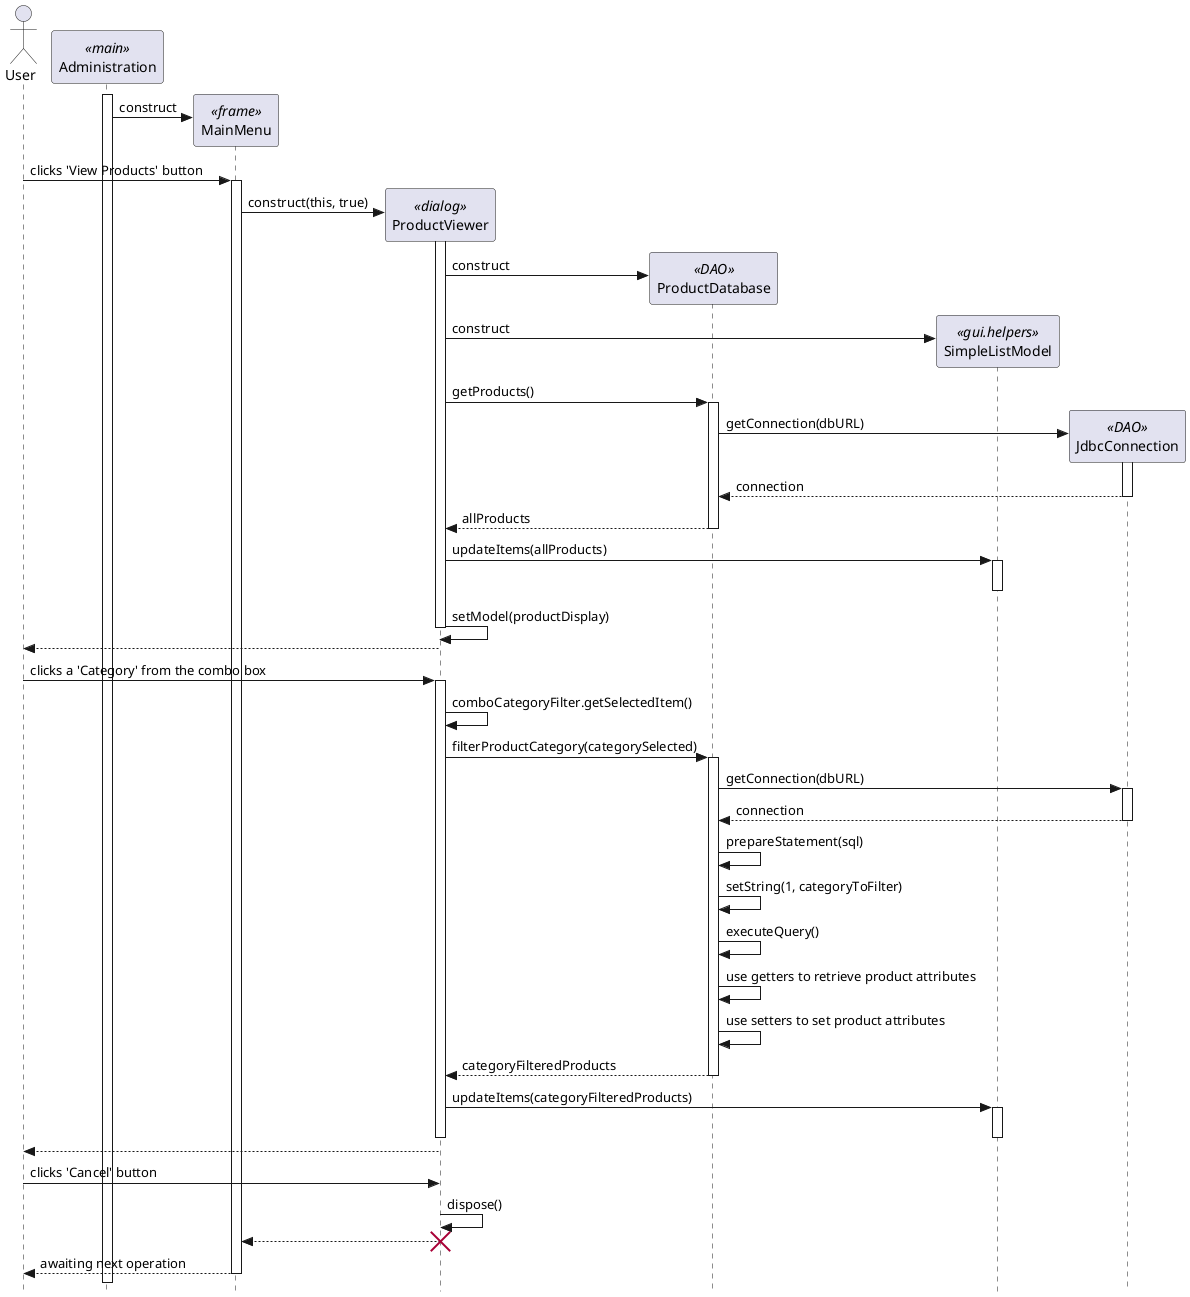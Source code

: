 @startuml

' use strict UML mode
skinparam style strictuml

' create actor user
actor "User" as user

' create main adminstration 
participant "Administration" as main <<main>>
main++

' create main menu frame
create "MainMenu" as menu <<frame>>
main -> menu : construct

user -> menu++ : clicks 'View Products' button

' create product viewer dialog
create "ProductViewer" as viewer <<dialog>>
menu -> viewer :  construct(this, true)

viewer++

' create a DAO
create "ProductDatabase" as dao <<DAO>>
viewer -> dao : construct 

' create the simple model list
create "SimpleListModel" as modellist <<gui.helpers>>
viewer -> modellist : construct



' get the products from dao database
viewer -> dao++ : getProducts()
'dao -> dao : JdbcConnection.getConnection(dbURL)
'dao -> dao : dbCon.prepareStatement(sql);
'dao -> dao : stmt.executeQuery()

create "JdbcConnection" as jdbc <<DAO>>
dao -> jdbc++ : getConnection(dbURL)
jdbc --> dao : connection
jdbc--

dao --> viewer : allProducts
dao--

' put products in Simple List Model
viewer -> modellist++ : updateItems(allProducts)
modellist--

' update list to display products
viewer -> viewer : setModel(productDisplay)
viewer--

viewer --> user

' Pull out selected product to edit
user -> viewer++ : clicks a 'Category' from the combo box

viewer -> viewer : comboCategoryFilter.getSelectedItem()
viewer -> dao++ : filterProductCategory(categorySelected)

dao -> jdbc++ : getConnection(dbURL)
jdbc--> dao : connection
jdbc--

dao -> dao : prepareStatement(sql)
dao -> dao : setString(1, categoryToFilter)
dao -> dao : executeQuery()

dao -> dao : use getters to retrieve product attributes
dao -> dao : use setters to set product attributes
dao --> viewer : categoryFilteredProducts

dao--


' put products in Simple List Model
viewer -> modellist++ : updateItems(categoryFilteredProducts)
modellist--
viewer-- 

viewer --> user
user-> viewer : clicks 'Cancel' button
viewer -> viewer : dispose()

' show control returning to menu as viewer closes
viewer --> menu 
destroy viewer

menu --> user-- : awaiting next operation


@enduml
